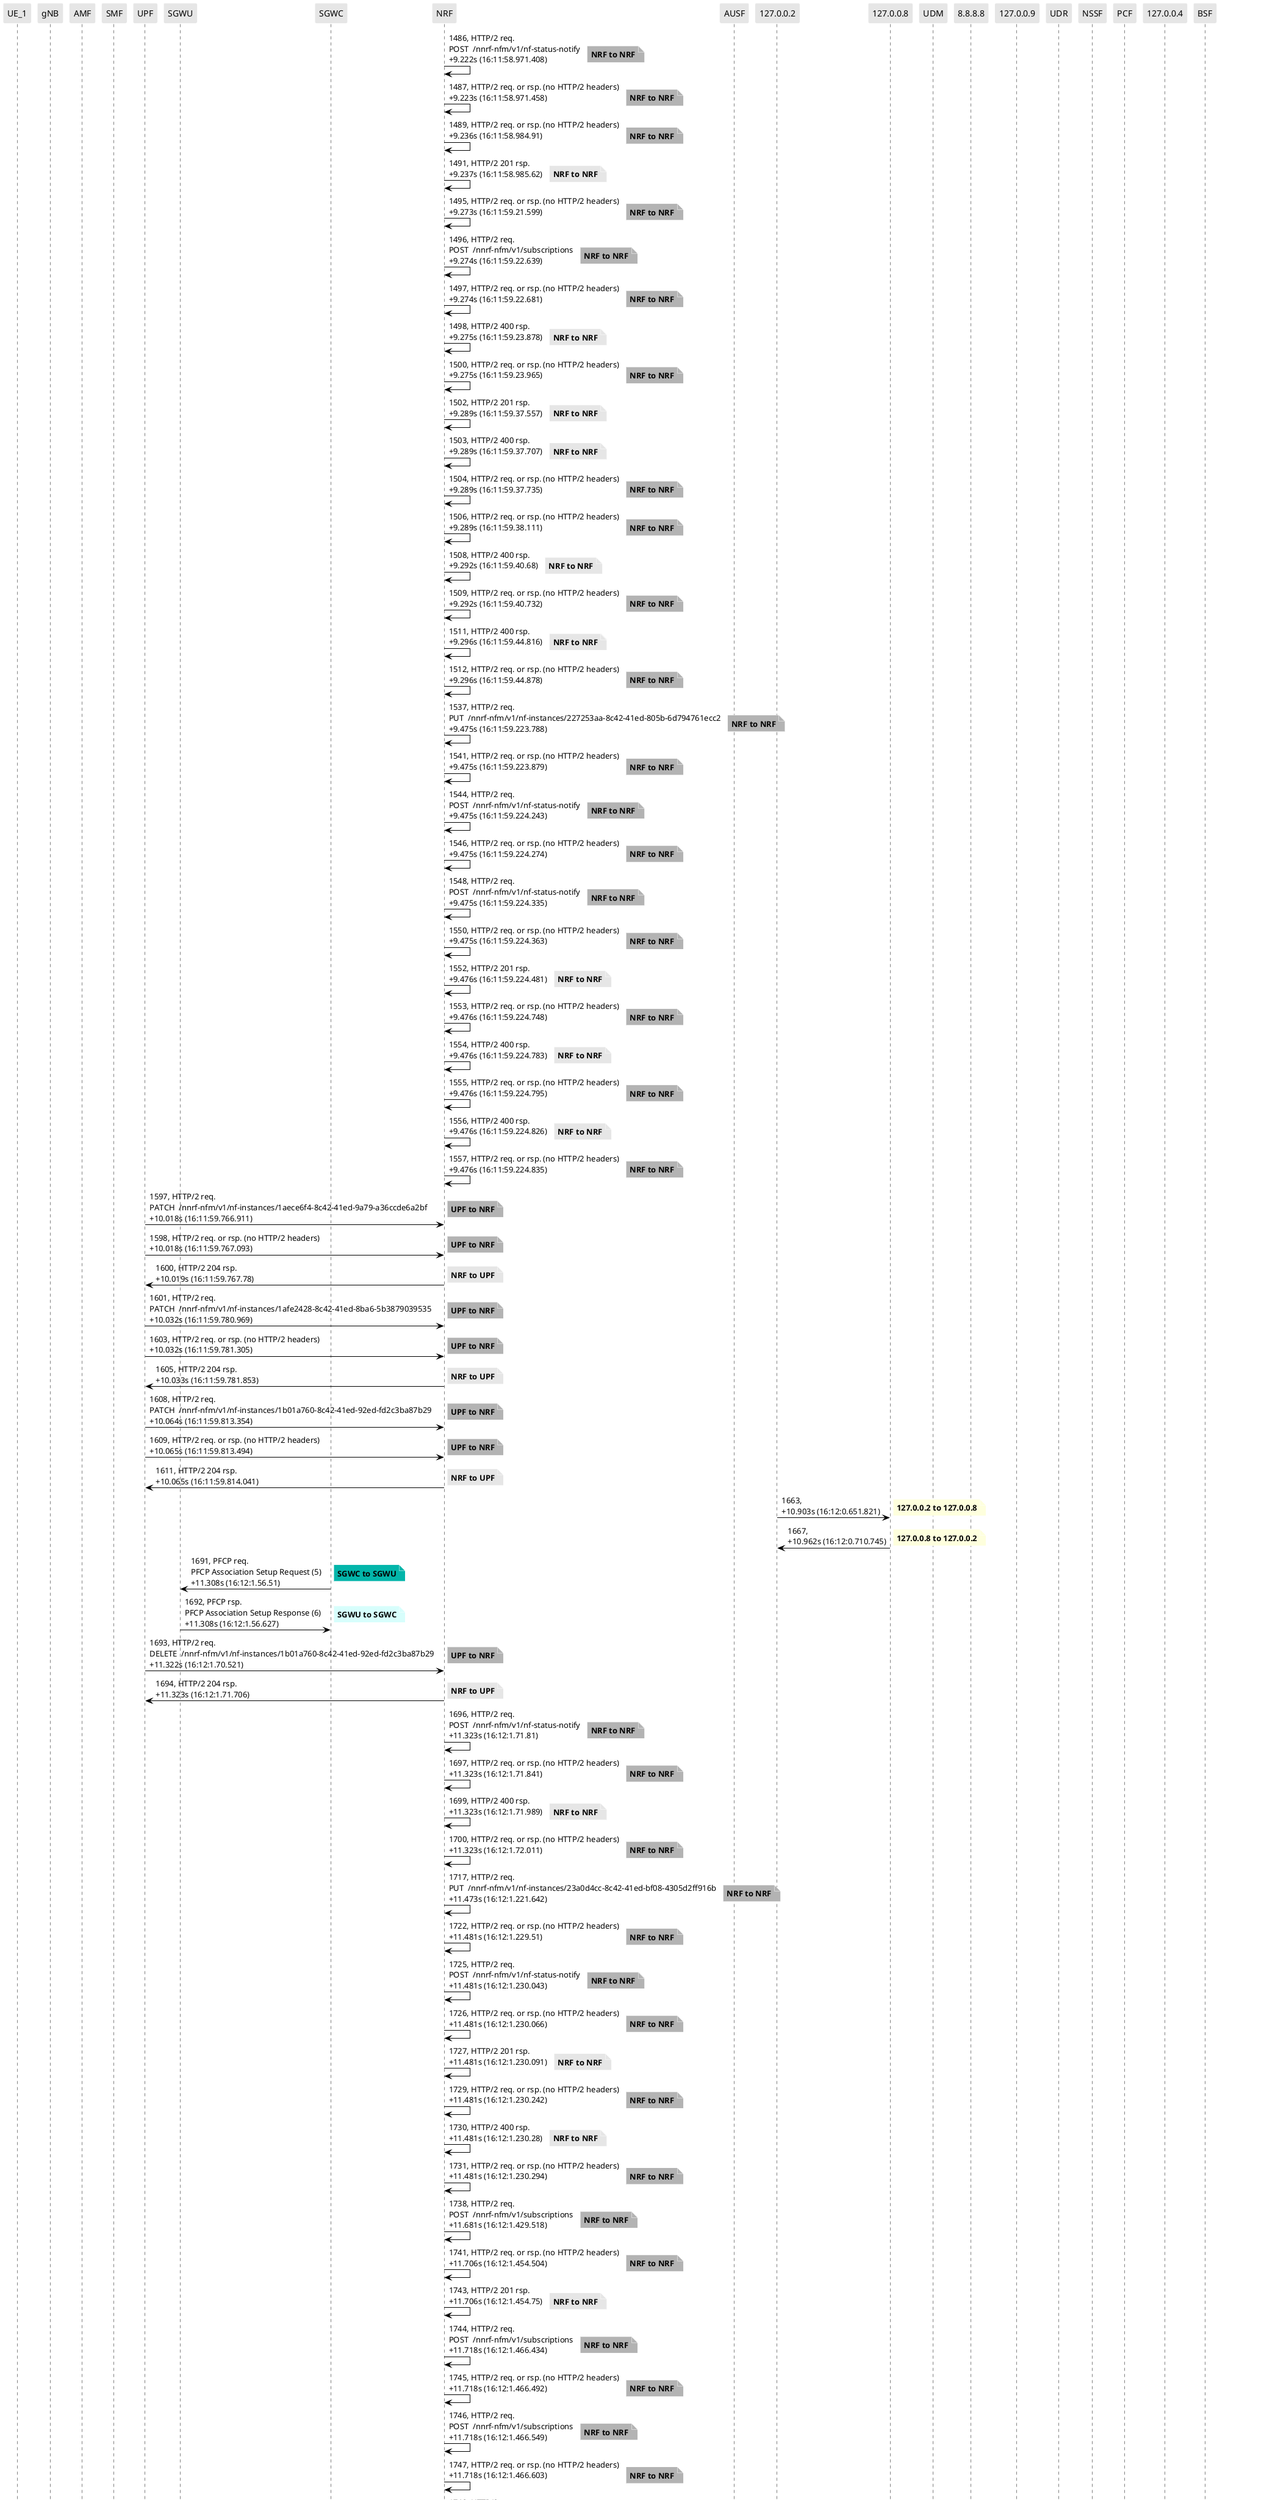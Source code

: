 @startuml
skinparam shadowing false
skinparam NoteBorderColor white
skinparam sequence {
    ArrowColor black
    LifeLineBorderColor black
    LifeLineBackgroundColor black
    ParticipantBorderColor white
    ParticipantBackgroundColor #e6e6e6
}
participant "UE_1"
participant "gNB"
participant "AMF"
participant "SMF"
participant "UPF"
participant "SGWU"
participant "SGWC"
participant "NRF"
participant "AUSF"
participant "127.0.0.2"
participant "127.0.0.8"
participant "UDM"
participant "8.8.8.8"
participant "127.0.0.9"
participant "UDR"
participant "NSSF"
participant "PCF"
participant "127.0.0.4"
participant "BSF"

"NRF" -> "NRF": 1486, HTTP/2 req.\nPOST  /nnrf-nfm/v1/nf-status-notify\n+9.222s (16:11:58.971.408)

note right #b3b3b3
**NRF to NRF**
end note

"NRF" -> "NRF": 1487, HTTP/2 req. or rsp. (no HTTP/2 headers)\n+9.223s (16:11:58.971.458)

note right #b3b3b3
**NRF to NRF**
end note

"NRF" -> "NRF": 1489, HTTP/2 req. or rsp. (no HTTP/2 headers)\n+9.236s (16:11:58.984.91)

note right #b3b3b3
**NRF to NRF**
end note

"NRF" -> "NRF": 1491, HTTP/2 201 rsp.\n+9.237s (16:11:58.985.62)

note right #e6e6e6
**NRF to NRF**
end note

"NRF" -> "NRF": 1495, HTTP/2 req. or rsp. (no HTTP/2 headers)\n+9.273s (16:11:59.21.599)

note right #b3b3b3
**NRF to NRF**
end note

"NRF" -> "NRF": 1496, HTTP/2 req.\nPOST  /nnrf-nfm/v1/subscriptions\n+9.274s (16:11:59.22.639)

note right #b3b3b3
**NRF to NRF**
end note

"NRF" -> "NRF": 1497, HTTP/2 req. or rsp. (no HTTP/2 headers)\n+9.274s (16:11:59.22.681)

note right #b3b3b3
**NRF to NRF**
end note

"NRF" -> "NRF": 1498, HTTP/2 400 rsp.\n+9.275s (16:11:59.23.878)

note right #e6e6e6
**NRF to NRF**
end note

"NRF" -> "NRF": 1500, HTTP/2 req. or rsp. (no HTTP/2 headers)\n+9.275s (16:11:59.23.965)

note right #b3b3b3
**NRF to NRF**
end note

"NRF" -> "NRF": 1502, HTTP/2 201 rsp.\n+9.289s (16:11:59.37.557)

note right #e6e6e6
**NRF to NRF**
end note

"NRF" -> "NRF": 1503, HTTP/2 400 rsp.\n+9.289s (16:11:59.37.707)

note right #e6e6e6
**NRF to NRF**
end note

"NRF" -> "NRF": 1504, HTTP/2 req. or rsp. (no HTTP/2 headers)\n+9.289s (16:11:59.37.735)

note right #b3b3b3
**NRF to NRF**
end note

"NRF" -> "NRF": 1506, HTTP/2 req. or rsp. (no HTTP/2 headers)\n+9.289s (16:11:59.38.111)

note right #b3b3b3
**NRF to NRF**
end note

"NRF" -> "NRF": 1508, HTTP/2 400 rsp.\n+9.292s (16:11:59.40.68)

note right #e6e6e6
**NRF to NRF**
end note

"NRF" -> "NRF": 1509, HTTP/2 req. or rsp. (no HTTP/2 headers)\n+9.292s (16:11:59.40.732)

note right #b3b3b3
**NRF to NRF**
end note

"NRF" -> "NRF": 1511, HTTP/2 400 rsp.\n+9.296s (16:11:59.44.816)

note right #e6e6e6
**NRF to NRF**
end note

"NRF" -> "NRF": 1512, HTTP/2 req. or rsp. (no HTTP/2 headers)\n+9.296s (16:11:59.44.878)

note right #b3b3b3
**NRF to NRF**
end note

"NRF" -> "NRF": 1537, HTTP/2 req.\nPUT  /nnrf-nfm/v1/nf-instances/227253aa-8c42-41ed-805b-6d794761ecc2\n+9.475s (16:11:59.223.788)

note right #b3b3b3
**NRF to NRF**
end note

"NRF" -> "NRF": 1541, HTTP/2 req. or rsp. (no HTTP/2 headers)\n+9.475s (16:11:59.223.879)

note right #b3b3b3
**NRF to NRF**
end note

"NRF" -> "NRF": 1544, HTTP/2 req.\nPOST  /nnrf-nfm/v1/nf-status-notify\n+9.475s (16:11:59.224.243)

note right #b3b3b3
**NRF to NRF**
end note

"NRF" -> "NRF": 1546, HTTP/2 req. or rsp. (no HTTP/2 headers)\n+9.475s (16:11:59.224.274)

note right #b3b3b3
**NRF to NRF**
end note

"NRF" -> "NRF": 1548, HTTP/2 req.\nPOST  /nnrf-nfm/v1/nf-status-notify\n+9.475s (16:11:59.224.335)

note right #b3b3b3
**NRF to NRF**
end note

"NRF" -> "NRF": 1550, HTTP/2 req. or rsp. (no HTTP/2 headers)\n+9.475s (16:11:59.224.363)

note right #b3b3b3
**NRF to NRF**
end note

"NRF" -> "NRF": 1552, HTTP/2 201 rsp.\n+9.476s (16:11:59.224.481)

note right #e6e6e6
**NRF to NRF**
end note

"NRF" -> "NRF": 1553, HTTP/2 req. or rsp. (no HTTP/2 headers)\n+9.476s (16:11:59.224.748)

note right #b3b3b3
**NRF to NRF**
end note

"NRF" -> "NRF": 1554, HTTP/2 400 rsp.\n+9.476s (16:11:59.224.783)

note right #e6e6e6
**NRF to NRF**
end note

"NRF" -> "NRF": 1555, HTTP/2 req. or rsp. (no HTTP/2 headers)\n+9.476s (16:11:59.224.795)

note right #b3b3b3
**NRF to NRF**
end note

"NRF" -> "NRF": 1556, HTTP/2 400 rsp.\n+9.476s (16:11:59.224.826)

note right #e6e6e6
**NRF to NRF**
end note

"NRF" -> "NRF": 1557, HTTP/2 req. or rsp. (no HTTP/2 headers)\n+9.476s (16:11:59.224.835)

note right #b3b3b3
**NRF to NRF**
end note

"UPF" -> "NRF": 1597, HTTP/2 req.\nPATCH  /nnrf-nfm/v1/nf-instances/1aece6f4-8c42-41ed-9a79-a36ccde6a2bf\n+10.018s (16:11:59.766.911)

note right #b3b3b3
**UPF to NRF**
end note

"UPF" -> "NRF": 1598, HTTP/2 req. or rsp. (no HTTP/2 headers)\n+10.018s (16:11:59.767.093)

note right #b3b3b3
**UPF to NRF**
end note

"NRF" -> "UPF": 1600, HTTP/2 204 rsp.\n+10.019s (16:11:59.767.78)

note right #e6e6e6
**NRF to UPF**
end note

"UPF" -> "NRF": 1601, HTTP/2 req.\nPATCH  /nnrf-nfm/v1/nf-instances/1afe2428-8c42-41ed-8ba6-5b3879039535\n+10.032s (16:11:59.780.969)

note right #b3b3b3
**UPF to NRF**
end note

"UPF" -> "NRF": 1603, HTTP/2 req. or rsp. (no HTTP/2 headers)\n+10.032s (16:11:59.781.305)

note right #b3b3b3
**UPF to NRF**
end note

"NRF" -> "UPF": 1605, HTTP/2 204 rsp.\n+10.033s (16:11:59.781.853)

note right #e6e6e6
**NRF to UPF**
end note

"UPF" -> "NRF": 1608, HTTP/2 req.\nPATCH  /nnrf-nfm/v1/nf-instances/1b01a760-8c42-41ed-92ed-fd2c3ba87b29\n+10.064s (16:11:59.813.354)

note right #b3b3b3
**UPF to NRF**
end note

"UPF" -> "NRF": 1609, HTTP/2 req. or rsp. (no HTTP/2 headers)\n+10.065s (16:11:59.813.494)

note right #b3b3b3
**UPF to NRF**
end note

"NRF" -> "UPF": 1611, HTTP/2 204 rsp.\n+10.065s (16:11:59.814.041)

note right #e6e6e6
**NRF to UPF**
end note

"127.0.0.2" -> "127.0.0.8": 1663, \n+10.903s (16:12:0.651.821)

note right
**127.0.0.2 to 127.0.0.8**
end note

"127.0.0.8" -> "127.0.0.2": 1667, \n+10.962s (16:12:0.710.745)

note right
**127.0.0.8 to 127.0.0.2**
end note

"SGWC" -> "SGWU": 1691, PFCP req.\nPFCP Association Setup Request (5)\n+11.308s (16:12:1.56.51)

note right #03B5AA
**SGWC to SGWU**
end note

"SGWU" -> "SGWC": 1692, PFCP rsp.\nPFCP Association Setup Response (6)\n+11.308s (16:12:1.56.627)

note right #D7FEFC
**SGWU to SGWC**
end note

"UPF" -> "NRF": 1693, HTTP/2 req.\nDELETE  /nnrf-nfm/v1/nf-instances/1b01a760-8c42-41ed-92ed-fd2c3ba87b29\n+11.322s (16:12:1.70.521)

note right #b3b3b3
**UPF to NRF**
end note

"NRF" -> "UPF": 1694, HTTP/2 204 rsp.\n+11.323s (16:12:1.71.706)

note right #e6e6e6
**NRF to UPF**
end note

"NRF" -> "NRF": 1696, HTTP/2 req.\nPOST  /nnrf-nfm/v1/nf-status-notify\n+11.323s (16:12:1.71.81)

note right #b3b3b3
**NRF to NRF**
end note

"NRF" -> "NRF": 1697, HTTP/2 req. or rsp. (no HTTP/2 headers)\n+11.323s (16:12:1.71.841)

note right #b3b3b3
**NRF to NRF**
end note

"NRF" -> "NRF": 1699, HTTP/2 400 rsp.\n+11.323s (16:12:1.71.989)

note right #e6e6e6
**NRF to NRF**
end note

"NRF" -> "NRF": 1700, HTTP/2 req. or rsp. (no HTTP/2 headers)\n+11.323s (16:12:1.72.011)

note right #b3b3b3
**NRF to NRF**
end note

"NRF" -> "NRF": 1717, HTTP/2 req.\nPUT  /nnrf-nfm/v1/nf-instances/23a0d4cc-8c42-41ed-bf08-4305d2ff916b\n+11.473s (16:12:1.221.642)

note right #b3b3b3
**NRF to NRF**
end note

"NRF" -> "NRF": 1722, HTTP/2 req. or rsp. (no HTTP/2 headers)\n+11.481s (16:12:1.229.51)

note right #b3b3b3
**NRF to NRF**
end note

"NRF" -> "NRF": 1725, HTTP/2 req.\nPOST  /nnrf-nfm/v1/nf-status-notify\n+11.481s (16:12:1.230.043)

note right #b3b3b3
**NRF to NRF**
end note

"NRF" -> "NRF": 1726, HTTP/2 req. or rsp. (no HTTP/2 headers)\n+11.481s (16:12:1.230.066)

note right #b3b3b3
**NRF to NRF**
end note

"NRF" -> "NRF": 1727, HTTP/2 201 rsp.\n+11.481s (16:12:1.230.091)

note right #e6e6e6
**NRF to NRF**
end note

"NRF" -> "NRF": 1729, HTTP/2 req. or rsp. (no HTTP/2 headers)\n+11.481s (16:12:1.230.242)

note right #b3b3b3
**NRF to NRF**
end note

"NRF" -> "NRF": 1730, HTTP/2 400 rsp.\n+11.481s (16:12:1.230.28)

note right #e6e6e6
**NRF to NRF**
end note

"NRF" -> "NRF": 1731, HTTP/2 req. or rsp. (no HTTP/2 headers)\n+11.481s (16:12:1.230.294)

note right #b3b3b3
**NRF to NRF**
end note

"NRF" -> "NRF": 1738, HTTP/2 req.\nPOST  /nnrf-nfm/v1/subscriptions\n+11.681s (16:12:1.429.518)

note right #b3b3b3
**NRF to NRF**
end note

"NRF" -> "NRF": 1741, HTTP/2 req. or rsp. (no HTTP/2 headers)\n+11.706s (16:12:1.454.504)

note right #b3b3b3
**NRF to NRF**
end note

"NRF" -> "NRF": 1743, HTTP/2 201 rsp.\n+11.706s (16:12:1.454.75)

note right #e6e6e6
**NRF to NRF**
end note

"NRF" -> "NRF": 1744, HTTP/2 req.\nPOST  /nnrf-nfm/v1/subscriptions\n+11.718s (16:12:1.466.434)

note right #b3b3b3
**NRF to NRF**
end note

"NRF" -> "NRF": 1745, HTTP/2 req. or rsp. (no HTTP/2 headers)\n+11.718s (16:12:1.466.492)

note right #b3b3b3
**NRF to NRF**
end note

"NRF" -> "NRF": 1746, HTTP/2 req.\nPOST  /nnrf-nfm/v1/subscriptions\n+11.718s (16:12:1.466.549)

note right #b3b3b3
**NRF to NRF**
end note

"NRF" -> "NRF": 1747, HTTP/2 req. or rsp. (no HTTP/2 headers)\n+11.718s (16:12:1.466.603)

note right #b3b3b3
**NRF to NRF**
end note

"NRF" -> "NRF": 1748, HTTP/2 req.\nPOST  /nnrf-nfm/v1/subscriptions\n+11.718s (16:12:1.466.647)

note right #b3b3b3
**NRF to NRF**
end note

"NRF" -> "NRF": 1749, HTTP/2 req. or rsp. (no HTTP/2 headers)\n+11.718s (16:12:1.466.665)

note right #b3b3b3
**NRF to NRF**
end note

"NRF" -> "NRF": 1750, HTTP/2 req.\nPOST  /nnrf-nfm/v1/subscriptions\n+11.718s (16:12:1.466.704)

note right #b3b3b3
**NRF to NRF**
end note

"NRF" -> "NRF": 1751, HTTP/2 req. or rsp. (no HTTP/2 headers)\n+11.718s (16:12:1.466.721)

note right #b3b3b3
**NRF to NRF**
end note

"NRF" -> "NRF": 1752, HTTP/2 req.\nPOST  /nnrf-nfm/v1/subscriptions\n+11.718s (16:12:1.466.757)

note right #b3b3b3
**NRF to NRF**
end note

"NRF" -> "NRF": 1753, HTTP/2 req. or rsp. (no HTTP/2 headers)\n+11.718s (16:12:1.466.773)

note right #b3b3b3
**NRF to NRF**
end note

"NRF" -> "NRF": 1756, HTTP/2 req. or rsp. (no HTTP/2 headers)\n+11.733s (16:12:1.482.004)

note right #b3b3b3
**NRF to NRF**
end note

"NRF" -> "NRF": 1757, HTTP/2 201 rsp.\n+11.733s (16:12:1.482.265)

note right #e6e6e6
**NRF to NRF**
end note

"NRF" -> "NRF": 1758, HTTP/2 req. or rsp. (no HTTP/2 headers)\n+11.733s (16:12:1.482.283)

note right #b3b3b3
**NRF to NRF**
end note

"NRF" -> "NRF": 1759, HTTP/2 201 rsp.\n+11.733s (16:12:1.482.352)

note right #e6e6e6
**NRF to NRF**
end note

"NRF" -> "NRF": 1760, HTTP/2 req. or rsp. (no HTTP/2 headers)\n+11.733s (16:12:1.482.366)

note right #b3b3b3
**NRF to NRF**
end note

"NRF" -> "NRF": 1761, HTTP/2 201 rsp.\n+11.734s (16:12:1.482.545)

note right #e6e6e6
**NRF to NRF**
end note

"NRF" -> "NRF": 1762, HTTP/2 req. or rsp. (no HTTP/2 headers)\n+11.734s (16:12:1.482.564)

note right #b3b3b3
**NRF to NRF**
end note

"NRF" -> "NRF": 1763, HTTP/2 201 rsp.\n+11.734s (16:12:1.482.635)

note right #e6e6e6
**NRF to NRF**
end note

"NRF" -> "NRF": 1764, HTTP/2 req. or rsp. (no HTTP/2 headers)\n+11.734s (16:12:1.482.65)

note right #b3b3b3
**NRF to NRF**
end note

"NRF" -> "NRF": 1765, HTTP/2 201 rsp.\n+11.734s (16:12:1.482.72)

note right #e6e6e6
**NRF to NRF**
end note

"NRF" -> "NRF": 1767, HTTP/2 req. or rsp. (no HTTP/2 headers)\n+11.734s (16:12:1.482.858)

note right #b3b3b3
**NRF to NRF**
end note

"NRF" -> "NRF": 1781, HTTP/2 req.\nPATCH  /nnrf-nfm/v1/nf-instances/1de03582-8c42-41ed-86c5-cd08fab1e8b4\n+11.833s (16:12:1.581.981)

note right #b3b3b3
**NRF to NRF**
end note

"NRF" -> "NRF": 1782, HTTP/2 req. or rsp. (no HTTP/2 headers)\n+11.833s (16:12:1.582.021)

note right #b3b3b3
**NRF to NRF**
end note

"NRF" -> "NRF": 1784, HTTP/2 204 rsp.\n+11.833s (16:12:1.582.186)

note right #e6e6e6
**NRF to NRF**
end note

"127.0.0.2" -> "127.0.0.8": 1801, \n+11.972s (16:12:1.720.508)

note right
**127.0.0.2 to 127.0.0.8**
end note

"127.0.0.8" -> "127.0.0.2": 1803, \n+11.972s (16:12:1.720.879)

note right
**127.0.0.8 to 127.0.0.2**
end note

"127.0.0.8" -> "127.0.0.2": 1805, \n+11.972s (16:12:1.721.005)

note right
**127.0.0.8 to 127.0.0.2**
end note

"127.0.0.2" -> "127.0.0.8": 1806, \n+11.973s (16:12:1.722.34)

note right
**127.0.0.2 to 127.0.0.8**
end note

"127.0.0.8" -> "127.0.0.2": 1851, \n+12.191s (16:12:1.940.42)

note right
**127.0.0.8 to 127.0.0.2**
end note

"127.0.0.2" -> "127.0.0.8": 1852, \n+12.194s (16:12:1.943.045)

note right
**127.0.0.2 to 127.0.0.8**
end note

"127.0.0.9" -> "127.0.0.4": 1869, \n+12.393s (16:12:2.142.073)

note right
**127.0.0.9 to 127.0.0.4**
end note

"127.0.0.4" -> "127.0.0.9": 1870, \n+12.397s (16:12:2.145.851)

note right
**127.0.0.4 to 127.0.0.9**
end note

"127.0.0.8" -> "127.0.0.2": 1936, \n+12.729s (16:12:2.477.666)

note right
**127.0.0.8 to 127.0.0.2**
end note

"127.0.0.2" -> "127.0.0.8": 1938, \n+12.729s (16:12:2.478.067)

note right
**127.0.0.2 to 127.0.0.8**
end note

"127.0.0.2" -> "127.0.0.8": 1939, \n+12.729s (16:12:2.478.178)

note right
**127.0.0.2 to 127.0.0.8**
end note

"NRF" -> "NRF": 1952, HTTP/2 req.\nDELETE  /nnrf-nfm/v1/nf-instances/20782a98-8c42-41ed-9dfa-d537dfca911c\n+12.732s (16:12:2.481.427)

note right #b3b3b3
**NRF to NRF**
end note

"NRF" -> "NRF": 1958, HTTP/2 404 rsp.\n+12.734s (16:12:2.482.751)

note right #e6e6e6
**NRF to NRF**
end note

"NRF" -> "NRF": 1960, HTTP/2 req. or rsp. (no HTTP/2 headers)\n+12.734s (16:12:2.482.774)

note right #b3b3b3
**NRF to NRF**
end note

"127.0.0.8" -> "127.0.0.2": 1962, \n+12.744s (16:12:2.493.165)

note right
**127.0.0.8 to 127.0.0.2**
end note

"NRF" -> "NRF": 1988, HTTP/2 req.\nDELETE  /nnrf-nfm/v1/nf-instances/1aece6f4-8c42-41ed-9a79-a36ccde6a2bf\n+12.952s (16:12:2.700.651)

note right #b3b3b3
**NRF to NRF**
end note

"NRF" -> "NRF": 1994, HTTP/2 404 rsp.\n+12.952s (16:12:2.700.972)

note right #e6e6e6
**NRF to NRF**
end note

@enduml
